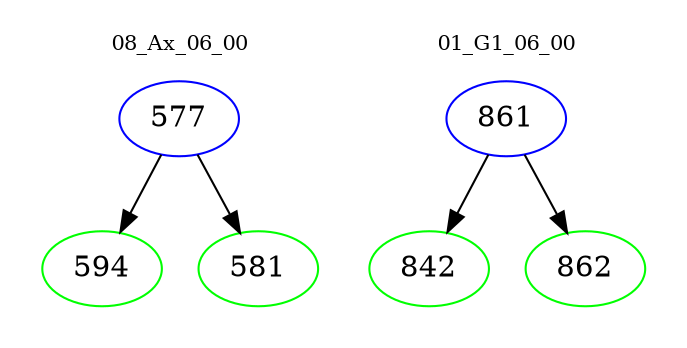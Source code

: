 digraph{
subgraph cluster_0 {
color = white
label = "08_Ax_06_00";
fontsize=10;
T0_577 [label="577", color="blue"]
T0_577 -> T0_594 [color="black"]
T0_594 [label="594", color="green"]
T0_577 -> T0_581 [color="black"]
T0_581 [label="581", color="green"]
}
subgraph cluster_1 {
color = white
label = "01_G1_06_00";
fontsize=10;
T1_861 [label="861", color="blue"]
T1_861 -> T1_842 [color="black"]
T1_842 [label="842", color="green"]
T1_861 -> T1_862 [color="black"]
T1_862 [label="862", color="green"]
}
}
